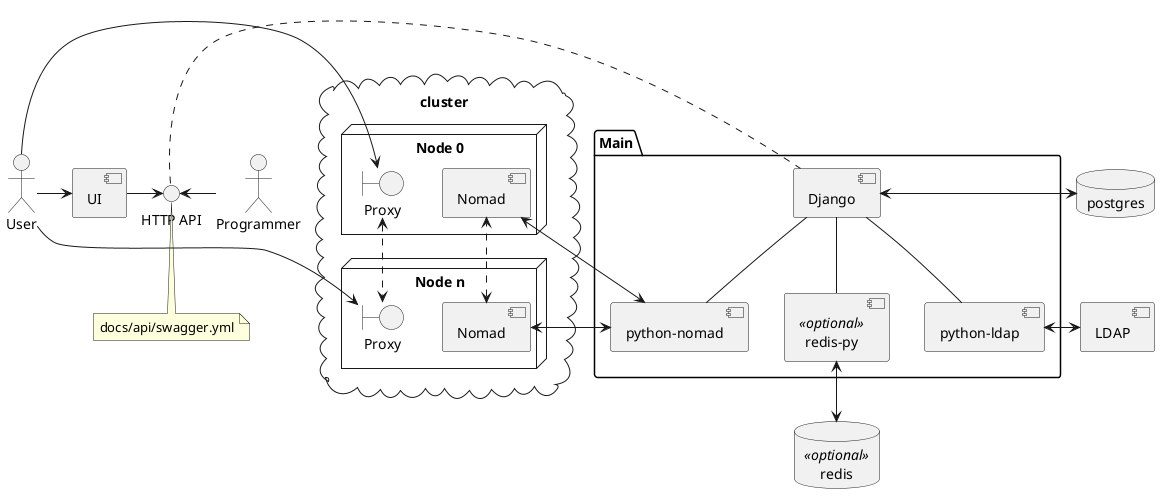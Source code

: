 @startuml

[UI] as ui
[LDAP] as ldap
database redis <<optional>>
database postgres as pg
actor User as user
actor Programmer as puser

package "Main" as main {
    [Django] as dj
    [python-ldap] as pldap
    [redis-py] <<optional>> as predis
    [python-nomad] as pnomad
}

cloud cluster as cls {
    node "Node 0" {
        [Nomad] as n0
        boundary Proxy as p0
    }
    
    node "Node n" {
        [Nomad] as n1
        boundary Proxy as p1
    }
    
    n1 <..> n0
    p0 <..> p1
}

() "HTTP API" as api

note bottom of api
    docs/api/swagger.yml
end note

user -> ui
user -left-> p0
user -left-> p1
ui -> api
puser -left-> api

pg <-> dj
pldap <-> ldap
predis <-down-> redis
pnomad <-> n0
pnomad <-> n1


api .. dj

dj -- pldap
dj -- predis
dj -- pnomad

@enduml
